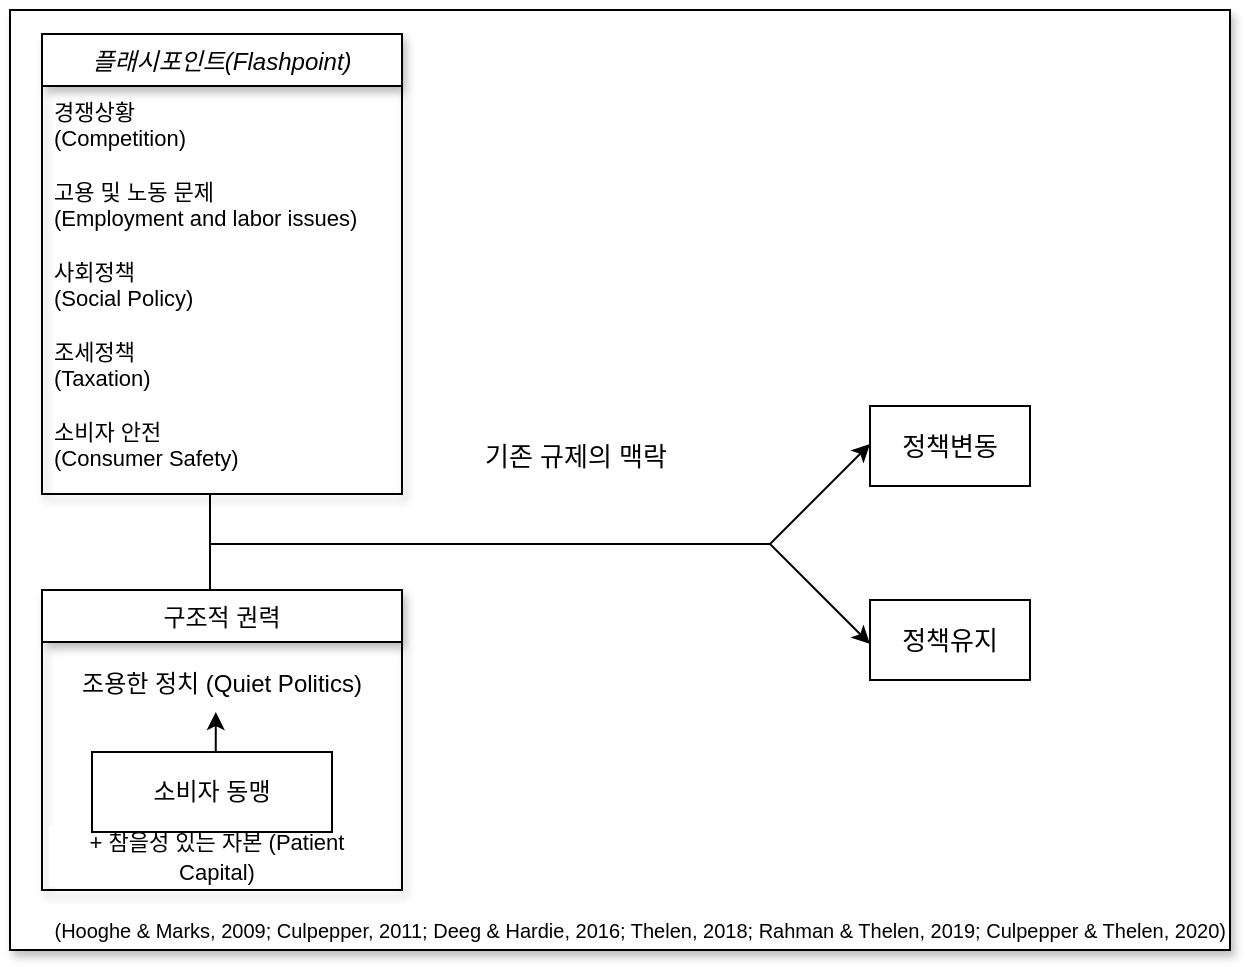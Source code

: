 <mxfile version="15.0.3" type="github"><diagram id="C5RBs43oDa-KdzZeNtuy" name="Page-1"><mxGraphModel dx="626" dy="871" grid="1" gridSize="10" guides="1" tooltips="1" connect="1" arrows="0" fold="1" page="1" pageScale="1" pageWidth="827" pageHeight="1169" math="0" shadow="0"><root><mxCell id="WIyWlLk6GJQsqaUBKTNV-0"/><mxCell id="WIyWlLk6GJQsqaUBKTNV-1" parent="WIyWlLk6GJQsqaUBKTNV-0"/><mxCell id="w3E9dVgiMMOQhc6MH-Mk-11" value="" style="rounded=0;whiteSpace=wrap;html=1;shadow=1;" parent="WIyWlLk6GJQsqaUBKTNV-1" vertex="1"><mxGeometry x="80" y="60" width="610" height="470" as="geometry"/></mxCell><mxCell id="zkfFHV4jXpPFQw0GAbJ--0" value="플래시포인트(Flashpoint)" style="swimlane;fontStyle=2;align=center;verticalAlign=top;childLayout=stackLayout;horizontal=1;startSize=26;horizontalStack=0;resizeParent=1;resizeLast=0;collapsible=1;marginBottom=0;rounded=0;shadow=1;strokeWidth=1;" parent="WIyWlLk6GJQsqaUBKTNV-1" vertex="1"><mxGeometry x="96" y="72" width="180" height="230" as="geometry"><mxRectangle x="230" y="140" width="160" height="26" as="alternateBounds"/></mxGeometry></mxCell><mxCell id="zkfFHV4jXpPFQw0GAbJ--3" value="경쟁상황&#10;(Competition)&#10;  " style="text;align=left;verticalAlign=top;spacingLeft=4;spacingRight=4;overflow=hidden;rotatable=0;points=[[0,0.5],[1,0.5]];portConstraint=eastwest;rounded=0;shadow=0;html=0;fontSize=11;" parent="zkfFHV4jXpPFQw0GAbJ--0" vertex="1"><mxGeometry y="26" width="180" height="40" as="geometry"/></mxCell><mxCell id="EzcqmgJS1WTd6N7jMlVd-2" value="고용 및 노동 문제&#10;(Employment and labor issues) &#10;&#10;  " style="text;align=left;verticalAlign=top;spacingLeft=4;spacingRight=4;overflow=hidden;rotatable=0;points=[[0,0.5],[1,0.5]];portConstraint=eastwest;rounded=0;shadow=0;html=0;fontSize=11;" parent="zkfFHV4jXpPFQw0GAbJ--0" vertex="1"><mxGeometry y="66" width="180" height="40" as="geometry"/></mxCell><mxCell id="EzcqmgJS1WTd6N7jMlVd-3" value="사회정책&#10;(Social Policy)&#10;  " style="text;align=left;verticalAlign=top;spacingLeft=4;spacingRight=4;overflow=hidden;rotatable=0;points=[[0,0.5],[1,0.5]];portConstraint=eastwest;rounded=0;shadow=0;html=0;fontSize=11;" parent="zkfFHV4jXpPFQw0GAbJ--0" vertex="1"><mxGeometry y="106" width="180" height="40" as="geometry"/></mxCell><mxCell id="vy29vKmLj2PnBI8RWHAx-0" value="조세정책&#10;(Taxation)&#10;  " style="text;align=left;verticalAlign=top;spacingLeft=4;spacingRight=4;overflow=hidden;rotatable=0;points=[[0,0.5],[1,0.5]];portConstraint=eastwest;rounded=0;shadow=0;html=0;fontSize=11;" parent="zkfFHV4jXpPFQw0GAbJ--0" vertex="1"><mxGeometry y="146" width="180" height="40" as="geometry"/></mxCell><mxCell id="vy29vKmLj2PnBI8RWHAx-1" value="소비자 안전&#10;(Consumer Safety)&#10;  " style="text;align=left;verticalAlign=top;spacingLeft=4;spacingRight=4;overflow=hidden;rotatable=0;points=[[0,0.5],[1,0.5]];portConstraint=eastwest;rounded=0;shadow=0;html=0;fontSize=11;" parent="zkfFHV4jXpPFQw0GAbJ--0" vertex="1"><mxGeometry y="186" width="180" height="40" as="geometry"/></mxCell><mxCell id="w3E9dVgiMMOQhc6MH-Mk-12" value="기존 규제의 맥락" style="text;html=1;strokeColor=none;fillColor=none;align=center;verticalAlign=middle;whiteSpace=wrap;rounded=0;shadow=1;fontSize=13;" parent="WIyWlLk6GJQsqaUBKTNV-1" vertex="1"><mxGeometry x="290" y="273" width="146" height="20" as="geometry"/></mxCell><mxCell id="2KdRaOTVSJRUHwjdZnCR-3" value="구조적 권력" style="swimlane;fontStyle=0;align=center;verticalAlign=top;childLayout=stackLayout;horizontal=1;startSize=26;horizontalStack=0;resizeParent=1;resizeLast=0;collapsible=1;marginBottom=0;rounded=0;shadow=1;strokeWidth=1;" parent="WIyWlLk6GJQsqaUBKTNV-1" vertex="1"><mxGeometry x="96" y="350" width="180" height="150" as="geometry"><mxRectangle x="340" y="380" width="170" height="26" as="alternateBounds"/></mxGeometry></mxCell><mxCell id="2KdRaOTVSJRUHwjdZnCR-6" value="조용한 정치 (Quiet Politics)" style="text;align=center;verticalAlign=middle;spacingLeft=4;spacingRight=4;overflow=hidden;rotatable=0;points=[[0,0.5],[1,0.5]];portConstraint=eastwest;" parent="2KdRaOTVSJRUHwjdZnCR-3" vertex="1"><mxGeometry y="26" width="180" height="40" as="geometry"/></mxCell><mxCell id="2KdRaOTVSJRUHwjdZnCR-17" value="정책변동" style="text;html=1;align=center;verticalAlign=middle;whiteSpace=wrap;rounded=0;fontSize=13;strokeColor=#000000;fillColor=#ffffff;" parent="WIyWlLk6GJQsqaUBKTNV-1" vertex="1"><mxGeometry x="510" y="258" width="80" height="40" as="geometry"/></mxCell><mxCell id="2KdRaOTVSJRUHwjdZnCR-19" value="정책유지" style="text;html=1;align=center;verticalAlign=middle;whiteSpace=wrap;rounded=0;fontSize=13;strokeColor=#000000;fillColor=#ffffff;" parent="WIyWlLk6GJQsqaUBKTNV-1" vertex="1"><mxGeometry x="510" y="355" width="80" height="40" as="geometry"/></mxCell><mxCell id="2KdRaOTVSJRUHwjdZnCR-20" value="" style="endArrow=classic;html=1;fontSize=13;" parent="WIyWlLk6GJQsqaUBKTNV-1" edge="1"><mxGeometry width="50" height="50" relative="1" as="geometry"><mxPoint x="460" y="327" as="sourcePoint"/><mxPoint x="510" y="277" as="targetPoint"/></mxGeometry></mxCell><mxCell id="2KdRaOTVSJRUHwjdZnCR-22" value="" style="endArrow=classic;html=1;fontSize=13;entryX=0;entryY=0.5;entryDx=0;entryDy=0;" parent="WIyWlLk6GJQsqaUBKTNV-1" edge="1"><mxGeometry width="50" height="50" relative="1" as="geometry"><mxPoint x="460" y="327" as="sourcePoint"/><mxPoint x="510" y="377" as="targetPoint"/></mxGeometry></mxCell><mxCell id="2KdRaOTVSJRUHwjdZnCR-24" value="(Hooghe &amp;amp; Marks, 2009;&amp;nbsp;Culpepper, 2011; Deeg &amp;amp; Hardie, 2016; Thelen, 2018;&amp;nbsp;Rahman &amp;amp; Thelen, 2019; Culpepper &amp;amp; Thelen, 2020)" style="text;html=1;strokeColor=none;fillColor=none;align=right;verticalAlign=middle;whiteSpace=wrap;rounded=0;fontSize=10;" parent="WIyWlLk6GJQsqaUBKTNV-1" vertex="1"><mxGeometry x="80" y="510" width="610" height="20" as="geometry"/></mxCell><mxCell id="Yc_zBwllkcv7NRK8wM9s-0" value="&lt;font style=&quot;font-size: 11px&quot;&gt;&lt;span style=&quot;text-align: left&quot;&gt;+ 참을성 있는 자본&amp;nbsp;&lt;/span&gt;&lt;span style=&quot;text-align: left&quot;&gt;(Patient Capital)&lt;/span&gt;&lt;/font&gt;" style="rounded=0;whiteSpace=wrap;html=1;strokeColor=none;" parent="WIyWlLk6GJQsqaUBKTNV-1" vertex="1"><mxGeometry x="99.5" y="468" width="167" height="30" as="geometry"/></mxCell><mxCell id="il5lIAL9qO1ePg8utPzS-0" value="소비자 동맹" style="rounded=0;whiteSpace=wrap;html=1;" vertex="1" parent="WIyWlLk6GJQsqaUBKTNV-1"><mxGeometry x="121" y="431" width="120" height="40" as="geometry"/></mxCell><mxCell id="il5lIAL9qO1ePg8utPzS-1" value="" style="endArrow=classic;html=1;" edge="1" parent="WIyWlLk6GJQsqaUBKTNV-1"><mxGeometry width="50" height="50" relative="1" as="geometry"><mxPoint x="182.88" y="431" as="sourcePoint"/><mxPoint x="182.88" y="411" as="targetPoint"/></mxGeometry></mxCell><mxCell id="il5lIAL9qO1ePg8utPzS-3" value="" style="endArrow=none;html=1;" edge="1" parent="WIyWlLk6GJQsqaUBKTNV-1"><mxGeometry width="50" height="50" relative="1" as="geometry"><mxPoint x="180" y="350" as="sourcePoint"/><mxPoint x="180" y="302" as="targetPoint"/></mxGeometry></mxCell><mxCell id="il5lIAL9qO1ePg8utPzS-4" value="" style="endArrow=none;html=1;" edge="1" parent="WIyWlLk6GJQsqaUBKTNV-1"><mxGeometry width="50" height="50" relative="1" as="geometry"><mxPoint x="180" y="327" as="sourcePoint"/><mxPoint x="460" y="327" as="targetPoint"/></mxGeometry></mxCell></root></mxGraphModel></diagram></mxfile>